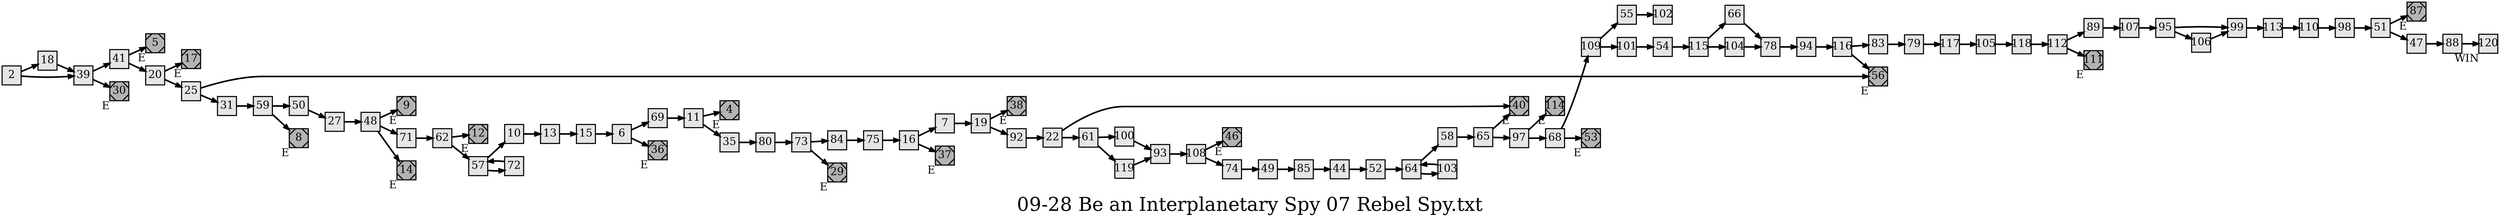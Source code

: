 digraph g{
  graph [ label="09-28 Be an Interplanetary Spy 07 Rebel Spy.txt" rankdir=LR, ordering=out, fontsize=36, nodesep="0.35", ranksep="0.45"];
  node  [shape=rect, penwidth=2, fontsize=20, style=filled, fillcolor=grey90, margin="0,0", labelfloat=true, regular=true, fixedsize=true];
  edge  [labelfloat=true, penwidth=3, fontsize=12];

  2 -> 18;
  2 -> 39;
  4	[ xlabel="E", shape=Msquare, fontsize=20, fillcolor=grey70 ];
  5	[ xlabel="E", shape=Msquare, fontsize=20, fillcolor=grey70 ];
  6 -> 69;
  6 -> 36;
  7 -> 19;
  8	[ xlabel="E", shape=Msquare, fontsize=20, fillcolor=grey70 ];
  9	[ xlabel="E", shape=Msquare, fontsize=20, fillcolor=grey70 ];
  10 -> 13;
  11 -> 4;
  11 -> 35;
  12	[ xlabel="E", shape=Msquare, fontsize=20, fillcolor=grey70 ];
  13 -> 15;
  14	[ xlabel="E", shape=Msquare, fontsize=20, fillcolor=grey70 ];
  15 -> 6;
  16 -> 7;
  16 -> 37;
  17	[ xlabel="E", shape=Msquare, fontsize=20, fillcolor=grey70 ];
  18 -> 39;
  19 -> 38;
  19 -> 92;
  20 -> 17;
  20 -> 25;
  22 -> 40;
  22 -> 61;
  25 -> 56;
  25 -> 31;
  27 -> 48;
  29	[ xlabel="E", shape=Msquare, fontsize=20, fillcolor=grey70 ];
  30	[ xlabel="E", shape=Msquare, fontsize=20, fillcolor=grey70 ];
  31 -> 59;
  35 -> 80;
  36	[ xlabel="E", shape=Msquare, fontsize=20, fillcolor=grey70 ];
  37	[ xlabel="E", shape=Msquare, fontsize=20, fillcolor=grey70 ];
  38	[ xlabel="E", shape=Msquare, fontsize=20, fillcolor=grey70 ];
  39 -> 41;
  39 -> 30;
  40	[ xlabel="E", shape=Msquare, fontsize=20, fillcolor=grey70 ];
  41 -> 5;
  41 -> 20;
  44 -> 52;
  46	[ xlabel="E", shape=Msquare, fontsize=20, fillcolor=grey70 ];
  47 -> 88;
  48 -> 9;
  48 -> 71;
  48 -> 14;
  49 -> 85;
  50 -> 27;
  51 -> 87;
  51 -> 47;
  52 -> 64;
  53	[ xlabel="E", shape=Msquare, fontsize=20, fillcolor=grey70 ];
  54 -> 115;
  55 -> 102;
  56	[ xlabel="E", shape=Msquare, fontsize=20, fillcolor=grey70 ];
  57 -> 10;
  57 -> 72;
  58 -> 65;
  59 -> 50;
  59 -> 8;
  61 -> 100;
  61 -> 119;
  62 -> 12;
  62 -> 57;
  64 -> 58;
  64 -> 103;
  65 -> 40;
  65 -> 97;
  66 -> 78;
  68 -> 109;
  68 -> 53;
  69 -> 11;
  71 -> 62;
  72 -> 57;
  73 -> 84;
  73 -> 29;
  74 -> 49;
  75 -> 16;
  78 -> 94;
  79 -> 117;
  80 -> 73;
  83 -> 79;
  84 -> 75;
  85 -> 44;
  87	[ xlabel="E", shape=Msquare, fontsize=20, fillcolor=grey70 ];
  88 -> 120;
  89 -> 107;
  92 -> 22;
  93 -> 108;
  94 -> 116;
  95 -> 99;
  95 -> 106;
  97 -> 114;
  97 -> 68;
  98 -> 51;
  99 -> 113;
  100 -> 93;
  101 -> 54;
  103 -> 64;
  104 -> 78;
  105 -> 118;
  106 -> 99;
  107 -> 95;
  108 -> 46;
  108 -> 74;
  109 -> 55;
  109 -> 101;
  110 -> 98;
  111	[ xlabel="E", shape=Msquare, fontsize=20, fillcolor=grey70 ];
  112 -> 89;
  112 -> 111;
  113 -> 110;
  114	[ xlabel="E", shape=Msquare, fontsize=20, fillcolor=grey70 ];
  115 -> 66;
  115 -> 104;
  116 -> 83;
  116 -> 56;
  117 -> 105;
  118 -> 112;
  119 -> 93;
  120	[ xlabel="WIN" ];
}

